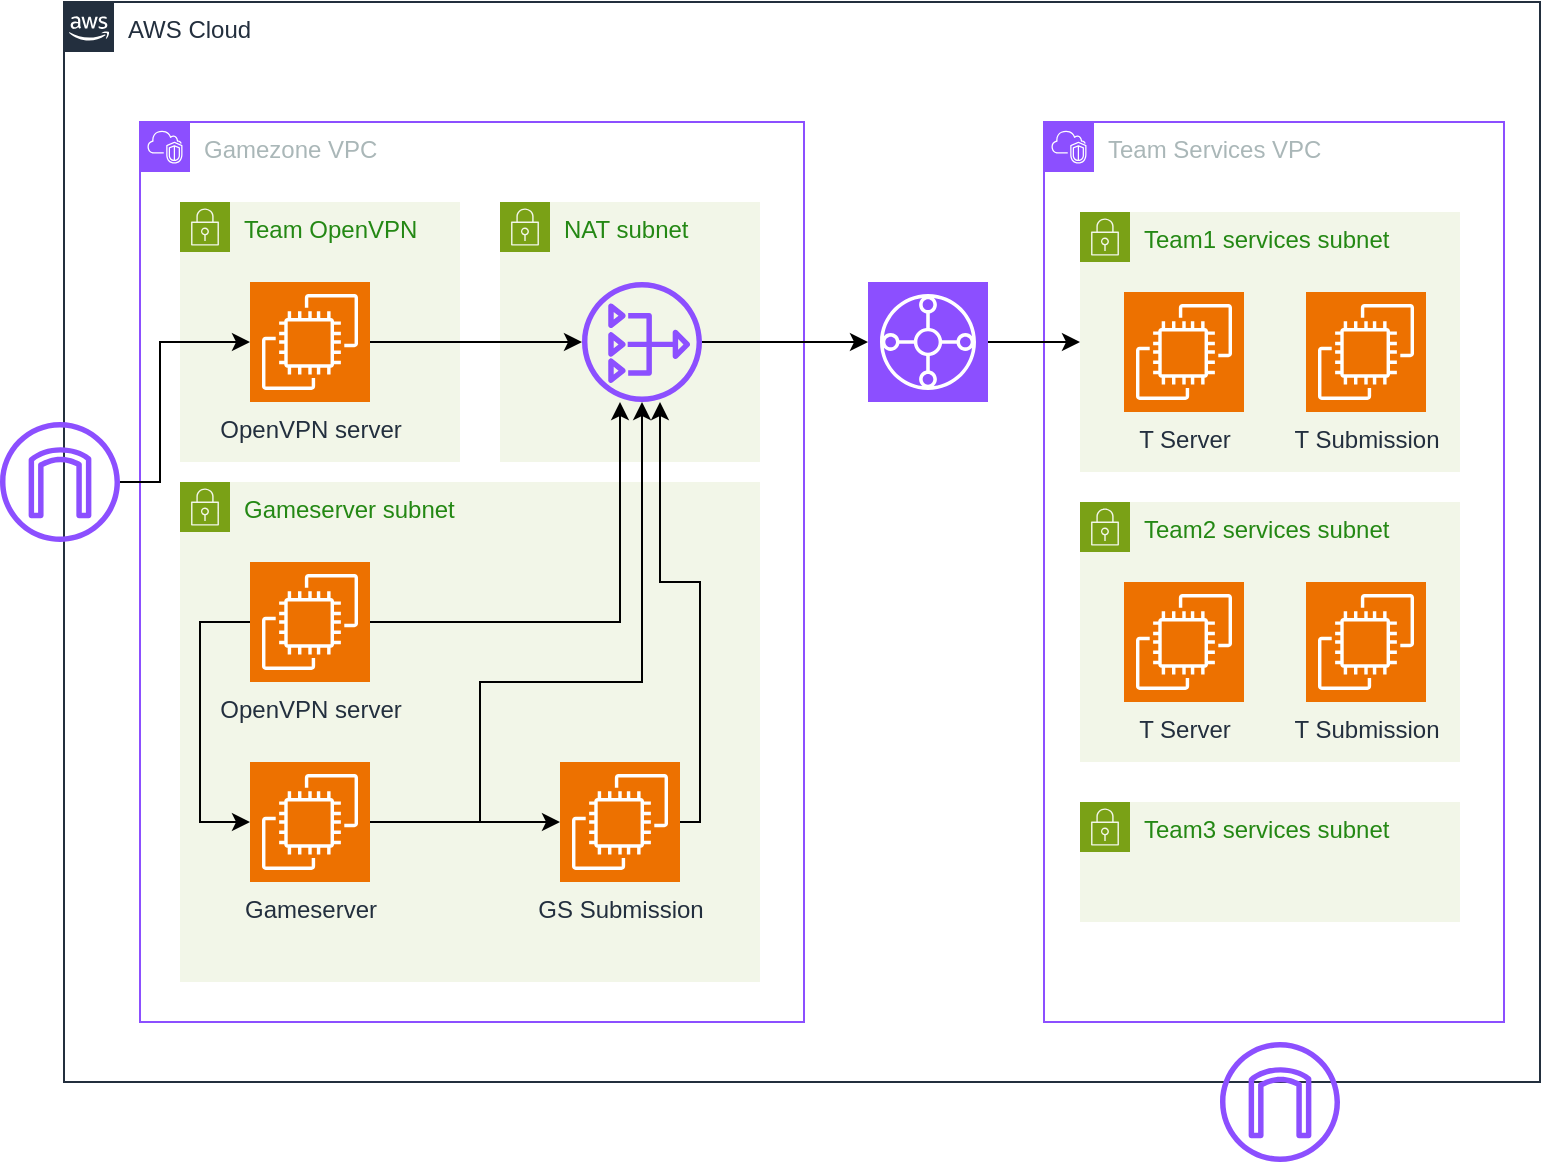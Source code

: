 <mxfile version="22.1.22" type="github">
  <diagram id="Ht1M8jgEwFfnCIfOTk4-" name="Page-1">
    <mxGraphModel dx="989" dy="548" grid="1" gridSize="10" guides="1" tooltips="1" connect="1" arrows="1" fold="1" page="1" pageScale="1" pageWidth="827" pageHeight="1169" math="0" shadow="0">
      <root>
        <mxCell id="0" />
        <mxCell id="1" parent="0" />
        <mxCell id="UEzPUAAOIrF-is8g5C7q-2" value="AWS Cloud" style="points=[[0,0],[0.25,0],[0.5,0],[0.75,0],[1,0],[1,0.25],[1,0.5],[1,0.75],[1,1],[0.75,1],[0.5,1],[0.25,1],[0,1],[0,0.75],[0,0.5],[0,0.25]];outlineConnect=0;gradientColor=none;html=1;whiteSpace=wrap;fontSize=12;fontStyle=0;shape=mxgraph.aws4.group;grIcon=mxgraph.aws4.group_aws_cloud_alt;strokeColor=#232F3E;fillColor=none;verticalAlign=top;align=left;spacingLeft=30;fontColor=#232F3E;dashed=0;container=1;pointerEvents=0;collapsible=0;recursiveResize=0;" parent="1" vertex="1">
          <mxGeometry x="52" y="90" width="738" height="540" as="geometry" />
        </mxCell>
        <mxCell id="VcpawWThg95yaEX44ANX-8" value="Gamezone VPC" style="points=[[0,0],[0.25,0],[0.5,0],[0.75,0],[1,0],[1,0.25],[1,0.5],[1,0.75],[1,1],[0.75,1],[0.5,1],[0.25,1],[0,1],[0,0.75],[0,0.5],[0,0.25]];outlineConnect=0;gradientColor=none;html=1;whiteSpace=wrap;fontSize=12;fontStyle=0;container=1;pointerEvents=0;collapsible=0;recursiveResize=0;shape=mxgraph.aws4.group;grIcon=mxgraph.aws4.group_vpc2;strokeColor=#8C4FFF;fillColor=none;verticalAlign=top;align=left;spacingLeft=30;fontColor=#AAB7B8;dashed=0;" vertex="1" parent="UEzPUAAOIrF-is8g5C7q-2">
          <mxGeometry x="38" y="60" width="332" height="450" as="geometry" />
        </mxCell>
        <mxCell id="VcpawWThg95yaEX44ANX-4" value="Team OpenVPN" style="points=[[0,0],[0.25,0],[0.5,0],[0.75,0],[1,0],[1,0.25],[1,0.5],[1,0.75],[1,1],[0.75,1],[0.5,1],[0.25,1],[0,1],[0,0.75],[0,0.5],[0,0.25]];outlineConnect=0;gradientColor=none;html=1;whiteSpace=wrap;fontSize=12;fontStyle=0;container=1;pointerEvents=0;collapsible=0;recursiveResize=0;shape=mxgraph.aws4.group;grIcon=mxgraph.aws4.group_security_group;grStroke=0;strokeColor=#7AA116;fillColor=#F2F6E8;verticalAlign=top;align=left;spacingLeft=30;fontColor=#248814;dashed=0;" vertex="1" parent="VcpawWThg95yaEX44ANX-8">
          <mxGeometry x="20" y="40" width="140" height="130" as="geometry" />
        </mxCell>
        <mxCell id="VcpawWThg95yaEX44ANX-1" value="OpenVPN server" style="sketch=0;points=[[0,0,0],[0.25,0,0],[0.5,0,0],[0.75,0,0],[1,0,0],[0,1,0],[0.25,1,0],[0.5,1,0],[0.75,1,0],[1,1,0],[0,0.25,0],[0,0.5,0],[0,0.75,0],[1,0.25,0],[1,0.5,0],[1,0.75,0]];outlineConnect=0;fontColor=#232F3E;fillColor=#ED7100;strokeColor=#ffffff;dashed=0;verticalLabelPosition=bottom;verticalAlign=top;align=center;html=1;fontSize=12;fontStyle=0;aspect=fixed;shape=mxgraph.aws4.resourceIcon;resIcon=mxgraph.aws4.ec2;" vertex="1" parent="VcpawWThg95yaEX44ANX-4">
          <mxGeometry x="35" y="40" width="60" height="60" as="geometry" />
        </mxCell>
        <mxCell id="VcpawWThg95yaEX44ANX-10" value="Gameserver subnet" style="points=[[0,0],[0.25,0],[0.5,0],[0.75,0],[1,0],[1,0.25],[1,0.5],[1,0.75],[1,1],[0.75,1],[0.5,1],[0.25,1],[0,1],[0,0.75],[0,0.5],[0,0.25]];outlineConnect=0;gradientColor=none;html=1;whiteSpace=wrap;fontSize=12;fontStyle=0;container=1;pointerEvents=0;collapsible=0;recursiveResize=0;shape=mxgraph.aws4.group;grIcon=mxgraph.aws4.group_security_group;grStroke=0;strokeColor=#7AA116;fillColor=#F2F6E8;verticalAlign=top;align=left;spacingLeft=30;fontColor=#248814;dashed=0;" vertex="1" parent="VcpawWThg95yaEX44ANX-8">
          <mxGeometry x="20" y="180" width="290" height="250" as="geometry" />
        </mxCell>
        <mxCell id="VcpawWThg95yaEX44ANX-11" value="OpenVPN server" style="sketch=0;points=[[0,0,0],[0.25,0,0],[0.5,0,0],[0.75,0,0],[1,0,0],[0,1,0],[0.25,1,0],[0.5,1,0],[0.75,1,0],[1,1,0],[0,0.25,0],[0,0.5,0],[0,0.75,0],[1,0.25,0],[1,0.5,0],[1,0.75,0]];outlineConnect=0;fontColor=#232F3E;fillColor=#ED7100;strokeColor=#ffffff;dashed=0;verticalLabelPosition=bottom;verticalAlign=top;align=center;html=1;fontSize=12;fontStyle=0;aspect=fixed;shape=mxgraph.aws4.resourceIcon;resIcon=mxgraph.aws4.ec2;" vertex="1" parent="VcpawWThg95yaEX44ANX-10">
          <mxGeometry x="35" y="40" width="60" height="60" as="geometry" />
        </mxCell>
        <mxCell id="VcpawWThg95yaEX44ANX-16" value="Gameserver" style="sketch=0;points=[[0,0,0],[0.25,0,0],[0.5,0,0],[0.75,0,0],[1,0,0],[0,1,0],[0.25,1,0],[0.5,1,0],[0.75,1,0],[1,1,0],[0,0.25,0],[0,0.5,0],[0,0.75,0],[1,0.25,0],[1,0.5,0],[1,0.75,0]];outlineConnect=0;fontColor=#232F3E;fillColor=#ED7100;strokeColor=#ffffff;dashed=0;verticalLabelPosition=bottom;verticalAlign=top;align=center;html=1;fontSize=12;fontStyle=0;aspect=fixed;shape=mxgraph.aws4.resourceIcon;resIcon=mxgraph.aws4.ec2;" vertex="1" parent="VcpawWThg95yaEX44ANX-10">
          <mxGeometry x="35" y="140" width="60" height="60" as="geometry" />
        </mxCell>
        <mxCell id="VcpawWThg95yaEX44ANX-19" value="GS Submission" style="sketch=0;points=[[0,0,0],[0.25,0,0],[0.5,0,0],[0.75,0,0],[1,0,0],[0,1,0],[0.25,1,0],[0.5,1,0],[0.75,1,0],[1,1,0],[0,0.25,0],[0,0.5,0],[0,0.75,0],[1,0.25,0],[1,0.5,0],[1,0.75,0]];outlineConnect=0;fontColor=#232F3E;fillColor=#ED7100;strokeColor=#ffffff;dashed=0;verticalLabelPosition=bottom;verticalAlign=top;align=center;html=1;fontSize=12;fontStyle=0;aspect=fixed;shape=mxgraph.aws4.resourceIcon;resIcon=mxgraph.aws4.ec2;" vertex="1" parent="VcpawWThg95yaEX44ANX-10">
          <mxGeometry x="190" y="140" width="60" height="60" as="geometry" />
        </mxCell>
        <mxCell id="VcpawWThg95yaEX44ANX-24" style="edgeStyle=orthogonalEdgeStyle;rounded=0;orthogonalLoop=1;jettySize=auto;html=1;entryX=0;entryY=0.5;entryDx=0;entryDy=0;entryPerimeter=0;" edge="1" parent="VcpawWThg95yaEX44ANX-10" source="VcpawWThg95yaEX44ANX-16" target="VcpawWThg95yaEX44ANX-19">
          <mxGeometry relative="1" as="geometry" />
        </mxCell>
        <mxCell id="VcpawWThg95yaEX44ANX-25" style="edgeStyle=orthogonalEdgeStyle;rounded=0;orthogonalLoop=1;jettySize=auto;html=1;entryX=0;entryY=0.5;entryDx=0;entryDy=0;entryPerimeter=0;" edge="1" parent="VcpawWThg95yaEX44ANX-10" source="VcpawWThg95yaEX44ANX-11" target="VcpawWThg95yaEX44ANX-16">
          <mxGeometry relative="1" as="geometry">
            <Array as="points">
              <mxPoint x="10" y="70" />
              <mxPoint x="10" y="170" />
            </Array>
          </mxGeometry>
        </mxCell>
        <mxCell id="VcpawWThg95yaEX44ANX-12" value="NAT subnet" style="points=[[0,0],[0.25,0],[0.5,0],[0.75,0],[1,0],[1,0.25],[1,0.5],[1,0.75],[1,1],[0.75,1],[0.5,1],[0.25,1],[0,1],[0,0.75],[0,0.5],[0,0.25]];outlineConnect=0;gradientColor=none;html=1;whiteSpace=wrap;fontSize=12;fontStyle=0;container=1;pointerEvents=0;collapsible=0;recursiveResize=0;shape=mxgraph.aws4.group;grIcon=mxgraph.aws4.group_security_group;grStroke=0;strokeColor=#7AA116;fillColor=#F2F6E8;verticalAlign=top;align=left;spacingLeft=30;fontColor=#248814;dashed=0;" vertex="1" parent="VcpawWThg95yaEX44ANX-8">
          <mxGeometry x="180" y="40" width="130" height="130" as="geometry" />
        </mxCell>
        <mxCell id="VcpawWThg95yaEX44ANX-3" value="" style="sketch=0;outlineConnect=0;fontColor=#232F3E;gradientColor=none;fillColor=#8C4FFF;strokeColor=none;dashed=0;verticalLabelPosition=bottom;verticalAlign=top;align=center;html=1;fontSize=12;fontStyle=0;aspect=fixed;pointerEvents=1;shape=mxgraph.aws4.nat_gateway;" vertex="1" parent="VcpawWThg95yaEX44ANX-12">
          <mxGeometry x="41" y="40" width="60" height="60" as="geometry" />
        </mxCell>
        <mxCell id="VcpawWThg95yaEX44ANX-20" style="edgeStyle=orthogonalEdgeStyle;rounded=0;orthogonalLoop=1;jettySize=auto;html=1;" edge="1" parent="VcpawWThg95yaEX44ANX-8" source="VcpawWThg95yaEX44ANX-1" target="VcpawWThg95yaEX44ANX-3">
          <mxGeometry relative="1" as="geometry" />
        </mxCell>
        <mxCell id="VcpawWThg95yaEX44ANX-21" style="edgeStyle=orthogonalEdgeStyle;rounded=0;orthogonalLoop=1;jettySize=auto;html=1;" edge="1" parent="VcpawWThg95yaEX44ANX-8" source="VcpawWThg95yaEX44ANX-11" target="VcpawWThg95yaEX44ANX-3">
          <mxGeometry relative="1" as="geometry">
            <Array as="points">
              <mxPoint x="240" y="250" />
            </Array>
          </mxGeometry>
        </mxCell>
        <mxCell id="VcpawWThg95yaEX44ANX-23" style="edgeStyle=orthogonalEdgeStyle;rounded=0;orthogonalLoop=1;jettySize=auto;html=1;" edge="1" parent="VcpawWThg95yaEX44ANX-8" source="VcpawWThg95yaEX44ANX-19">
          <mxGeometry relative="1" as="geometry">
            <mxPoint x="260" y="140" as="targetPoint" />
            <Array as="points">
              <mxPoint x="280" y="350" />
              <mxPoint x="280" y="230" />
              <mxPoint x="260" y="230" />
            </Array>
          </mxGeometry>
        </mxCell>
        <mxCell id="VcpawWThg95yaEX44ANX-22" style="edgeStyle=orthogonalEdgeStyle;rounded=0;orthogonalLoop=1;jettySize=auto;html=1;" edge="1" parent="VcpawWThg95yaEX44ANX-8" source="VcpawWThg95yaEX44ANX-16" target="VcpawWThg95yaEX44ANX-3">
          <mxGeometry relative="1" as="geometry">
            <mxPoint x="250" y="140" as="targetPoint" />
            <Array as="points">
              <mxPoint x="170" y="350" />
              <mxPoint x="170" y="280" />
              <mxPoint x="251" y="280" />
            </Array>
          </mxGeometry>
        </mxCell>
        <mxCell id="VcpawWThg95yaEX44ANX-9" value="Team Services VPC" style="points=[[0,0],[0.25,0],[0.5,0],[0.75,0],[1,0],[1,0.25],[1,0.5],[1,0.75],[1,1],[0.75,1],[0.5,1],[0.25,1],[0,1],[0,0.75],[0,0.5],[0,0.25]];outlineConnect=0;gradientColor=none;html=1;whiteSpace=wrap;fontSize=12;fontStyle=0;container=1;pointerEvents=0;collapsible=0;recursiveResize=0;shape=mxgraph.aws4.group;grIcon=mxgraph.aws4.group_vpc2;strokeColor=#8C4FFF;fillColor=none;verticalAlign=top;align=left;spacingLeft=30;fontColor=#AAB7B8;dashed=0;" vertex="1" parent="UEzPUAAOIrF-is8g5C7q-2">
          <mxGeometry x="490" y="60" width="230" height="450" as="geometry" />
        </mxCell>
        <mxCell id="VcpawWThg95yaEX44ANX-36" value="Team2 services subnet" style="points=[[0,0],[0.25,0],[0.5,0],[0.75,0],[1,0],[1,0.25],[1,0.5],[1,0.75],[1,1],[0.75,1],[0.5,1],[0.25,1],[0,1],[0,0.75],[0,0.5],[0,0.25]];outlineConnect=0;gradientColor=none;html=1;whiteSpace=wrap;fontSize=12;fontStyle=0;container=1;pointerEvents=0;collapsible=0;recursiveResize=0;shape=mxgraph.aws4.group;grIcon=mxgraph.aws4.group_security_group;grStroke=0;strokeColor=#7AA116;fillColor=#F2F6E8;verticalAlign=top;align=left;spacingLeft=30;fontColor=#248814;dashed=0;" vertex="1" parent="VcpawWThg95yaEX44ANX-9">
          <mxGeometry x="18" y="190" width="190" height="130" as="geometry" />
        </mxCell>
        <mxCell id="VcpawWThg95yaEX44ANX-37" value="T Server" style="sketch=0;points=[[0,0,0],[0.25,0,0],[0.5,0,0],[0.75,0,0],[1,0,0],[0,1,0],[0.25,1,0],[0.5,1,0],[0.75,1,0],[1,1,0],[0,0.25,0],[0,0.5,0],[0,0.75,0],[1,0.25,0],[1,0.5,0],[1,0.75,0]];outlineConnect=0;fontColor=#232F3E;fillColor=#ED7100;strokeColor=#ffffff;dashed=0;verticalLabelPosition=bottom;verticalAlign=top;align=center;html=1;fontSize=12;fontStyle=0;aspect=fixed;shape=mxgraph.aws4.resourceIcon;resIcon=mxgraph.aws4.ec2;" vertex="1" parent="VcpawWThg95yaEX44ANX-36">
          <mxGeometry x="22" y="40" width="60" height="60" as="geometry" />
        </mxCell>
        <mxCell id="VcpawWThg95yaEX44ANX-38" value="T Submission" style="sketch=0;points=[[0,0,0],[0.25,0,0],[0.5,0,0],[0.75,0,0],[1,0,0],[0,1,0],[0.25,1,0],[0.5,1,0],[0.75,1,0],[1,1,0],[0,0.25,0],[0,0.5,0],[0,0.75,0],[1,0.25,0],[1,0.5,0],[1,0.75,0]];outlineConnect=0;fontColor=#232F3E;fillColor=#ED7100;strokeColor=#ffffff;dashed=0;verticalLabelPosition=bottom;verticalAlign=top;align=center;html=1;fontSize=12;fontStyle=0;aspect=fixed;shape=mxgraph.aws4.resourceIcon;resIcon=mxgraph.aws4.ec2;" vertex="1" parent="VcpawWThg95yaEX44ANX-36">
          <mxGeometry x="113" y="40" width="60" height="60" as="geometry" />
        </mxCell>
        <mxCell id="VcpawWThg95yaEX44ANX-39" value="Team3 services subnet" style="points=[[0,0],[0.25,0],[0.5,0],[0.75,0],[1,0],[1,0.25],[1,0.5],[1,0.75],[1,1],[0.75,1],[0.5,1],[0.25,1],[0,1],[0,0.75],[0,0.5],[0,0.25]];outlineConnect=0;gradientColor=none;html=1;whiteSpace=wrap;fontSize=12;fontStyle=0;container=1;pointerEvents=0;collapsible=0;recursiveResize=0;shape=mxgraph.aws4.group;grIcon=mxgraph.aws4.group_security_group;grStroke=0;strokeColor=#7AA116;fillColor=#F2F6E8;verticalAlign=top;align=left;spacingLeft=30;fontColor=#248814;dashed=0;" vertex="1" parent="VcpawWThg95yaEX44ANX-9">
          <mxGeometry x="18" y="340" width="190" height="60" as="geometry" />
        </mxCell>
        <mxCell id="VcpawWThg95yaEX44ANX-26" value="" style="sketch=0;points=[[0,0,0],[0.25,0,0],[0.5,0,0],[0.75,0,0],[1,0,0],[0,1,0],[0.25,1,0],[0.5,1,0],[0.75,1,0],[1,1,0],[0,0.25,0],[0,0.5,0],[0,0.75,0],[1,0.25,0],[1,0.5,0],[1,0.75,0]];outlineConnect=0;fontColor=#232F3E;fillColor=#8C4FFF;strokeColor=#ffffff;dashed=0;verticalLabelPosition=bottom;verticalAlign=top;align=center;html=1;fontSize=12;fontStyle=0;aspect=fixed;shape=mxgraph.aws4.resourceIcon;resIcon=mxgraph.aws4.transit_gateway;" vertex="1" parent="UEzPUAAOIrF-is8g5C7q-2">
          <mxGeometry x="402" y="140" width="60" height="60" as="geometry" />
        </mxCell>
        <mxCell id="VcpawWThg95yaEX44ANX-27" style="edgeStyle=orthogonalEdgeStyle;rounded=0;orthogonalLoop=1;jettySize=auto;html=1;" edge="1" parent="UEzPUAAOIrF-is8g5C7q-2" source="VcpawWThg95yaEX44ANX-3" target="VcpawWThg95yaEX44ANX-26">
          <mxGeometry relative="1" as="geometry">
            <Array as="points">
              <mxPoint x="408" y="170" />
              <mxPoint x="408" y="170" />
            </Array>
          </mxGeometry>
        </mxCell>
        <mxCell id="VcpawWThg95yaEX44ANX-15" style="edgeStyle=orthogonalEdgeStyle;rounded=0;orthogonalLoop=1;jettySize=auto;html=1;" edge="1" parent="1" source="VcpawWThg95yaEX44ANX-2" target="VcpawWThg95yaEX44ANX-1">
          <mxGeometry relative="1" as="geometry">
            <Array as="points">
              <mxPoint x="100" y="330" />
              <mxPoint x="100" y="260" />
            </Array>
          </mxGeometry>
        </mxCell>
        <mxCell id="VcpawWThg95yaEX44ANX-2" value="" style="sketch=0;outlineConnect=0;fontColor=#232F3E;gradientColor=none;fillColor=#8C4FFF;strokeColor=none;dashed=0;verticalLabelPosition=bottom;verticalAlign=top;align=center;html=1;fontSize=12;fontStyle=0;aspect=fixed;pointerEvents=1;shape=mxgraph.aws4.internet_gateway;" vertex="1" parent="1">
          <mxGeometry x="20" y="300" width="60" height="60" as="geometry" />
        </mxCell>
        <mxCell id="VcpawWThg95yaEX44ANX-31" value="" style="sketch=0;outlineConnect=0;fontColor=#232F3E;gradientColor=none;fillColor=#8C4FFF;strokeColor=none;dashed=0;verticalLabelPosition=bottom;verticalAlign=top;align=center;html=1;fontSize=12;fontStyle=0;aspect=fixed;pointerEvents=1;shape=mxgraph.aws4.internet_gateway;" vertex="1" parent="1">
          <mxGeometry x="630" y="610" width="60" height="60" as="geometry" />
        </mxCell>
        <mxCell id="VcpawWThg95yaEX44ANX-33" value="Team1 services subnet" style="points=[[0,0],[0.25,0],[0.5,0],[0.75,0],[1,0],[1,0.25],[1,0.5],[1,0.75],[1,1],[0.75,1],[0.5,1],[0.25,1],[0,1],[0,0.75],[0,0.5],[0,0.25]];outlineConnect=0;gradientColor=none;html=1;whiteSpace=wrap;fontSize=12;fontStyle=0;container=1;pointerEvents=0;collapsible=0;recursiveResize=0;shape=mxgraph.aws4.group;grIcon=mxgraph.aws4.group_security_group;grStroke=0;strokeColor=#7AA116;fillColor=#F2F6E8;verticalAlign=top;align=left;spacingLeft=30;fontColor=#248814;dashed=0;" vertex="1" parent="1">
          <mxGeometry x="560" y="195" width="190" height="130" as="geometry" />
        </mxCell>
        <mxCell id="VcpawWThg95yaEX44ANX-34" value="T Server" style="sketch=0;points=[[0,0,0],[0.25,0,0],[0.5,0,0],[0.75,0,0],[1,0,0],[0,1,0],[0.25,1,0],[0.5,1,0],[0.75,1,0],[1,1,0],[0,0.25,0],[0,0.5,0],[0,0.75,0],[1,0.25,0],[1,0.5,0],[1,0.75,0]];outlineConnect=0;fontColor=#232F3E;fillColor=#ED7100;strokeColor=#ffffff;dashed=0;verticalLabelPosition=bottom;verticalAlign=top;align=center;html=1;fontSize=12;fontStyle=0;aspect=fixed;shape=mxgraph.aws4.resourceIcon;resIcon=mxgraph.aws4.ec2;" vertex="1" parent="VcpawWThg95yaEX44ANX-33">
          <mxGeometry x="22" y="40" width="60" height="60" as="geometry" />
        </mxCell>
        <mxCell id="VcpawWThg95yaEX44ANX-35" value="T Submission" style="sketch=0;points=[[0,0,0],[0.25,0,0],[0.5,0,0],[0.75,0,0],[1,0,0],[0,1,0],[0.25,1,0],[0.5,1,0],[0.75,1,0],[1,1,0],[0,0.25,0],[0,0.5,0],[0,0.75,0],[1,0.25,0],[1,0.5,0],[1,0.75,0]];outlineConnect=0;fontColor=#232F3E;fillColor=#ED7100;strokeColor=#ffffff;dashed=0;verticalLabelPosition=bottom;verticalAlign=top;align=center;html=1;fontSize=12;fontStyle=0;aspect=fixed;shape=mxgraph.aws4.resourceIcon;resIcon=mxgraph.aws4.ec2;" vertex="1" parent="VcpawWThg95yaEX44ANX-33">
          <mxGeometry x="113" y="40" width="60" height="60" as="geometry" />
        </mxCell>
        <mxCell id="VcpawWThg95yaEX44ANX-30" style="edgeStyle=orthogonalEdgeStyle;rounded=0;orthogonalLoop=1;jettySize=auto;html=1;entryX=0;entryY=0.5;entryDx=0;entryDy=0;" edge="1" parent="1" source="VcpawWThg95yaEX44ANX-26" target="VcpawWThg95yaEX44ANX-33">
          <mxGeometry relative="1" as="geometry">
            <mxPoint x="656" y="340" as="targetPoint" />
          </mxGeometry>
        </mxCell>
      </root>
    </mxGraphModel>
  </diagram>
</mxfile>
